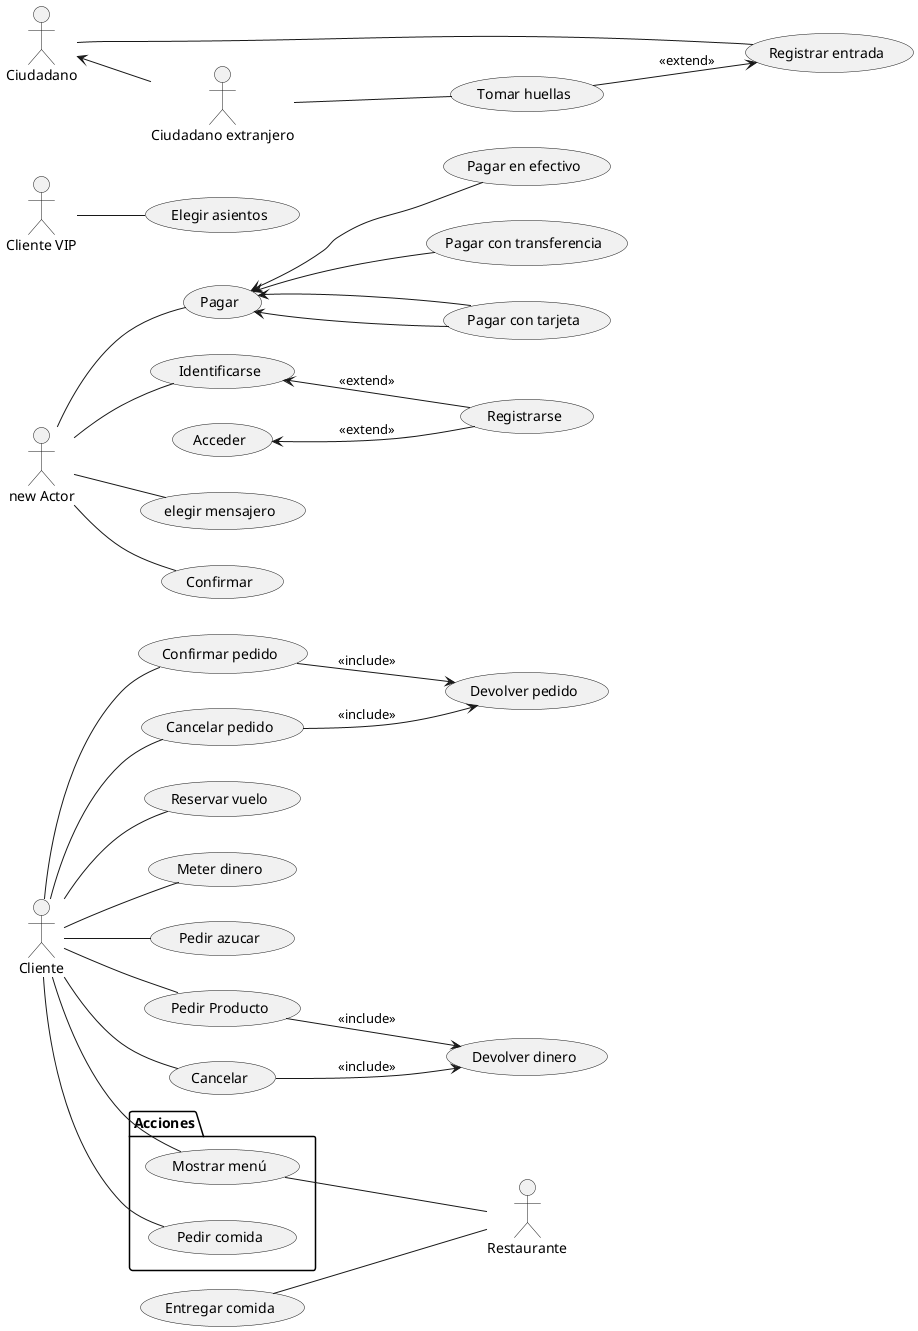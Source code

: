 @startuml
'https://plantuml.com/class-diagram

left to right direction
package Acciones{
usecase "Mostrar menú" as menu
usecase "Pedir comida" as pedir

}

:Cliente: -- menu
:Cliente: -- pedir
 (Entregar comida)-- :Restaurante:
 menu -- :Restaurante:
 
 left to right direction
:Cliente: -- (Confirmar pedido)
:Cliente: -- (Cancelar pedido)
(Confirmar pedido) --> (Devolver pedido) : <<include>>
(Cancelar pedido) --> (Devolver pedido) : <<include>>
(Acceder) <-- (Registrarse) : <<extend>>

(Pagar)<-- (Pagar con tarjeta)
(Pagar)<-- (Pagar en efectivo)

:Cliente: -- (Reservar vuelo)
:Cliente VIP: -- (Elegir asientos)

left to right direction
:Cliente: -- (Meter dinero)
:Cliente: -- (Pedir azucar)
:Cliente: -- (Pedir Producto)
:Cliente: -- (Cancelar)
(Cancelar) -->(Devolver dinero) : <<include>>
(Pedir Producto) --> (Devolver dinero) : <<include>>

left to right direction
:new Actor: -- (Identificarse)
:new Actor: -- (Pagar)
:new Actor: -- (elegir mensajero)
:new Actor: -- (Confirmar)
(Identificarse) <--(Registrarse) : <<extend>>
(Pagar) <-- (Pagar con tarjeta)
(Pagar) <-- (Pagar con transferencia)

:Ciudadano: -- (Registrar entrada)
:Ciudadano extranjero: -- (Tomar huellas)
(Tomar huellas) --> (Registrar entrada) : <<extend>>
:Ciudadano: <-- :Ciudadano extranjero:


@enduml
